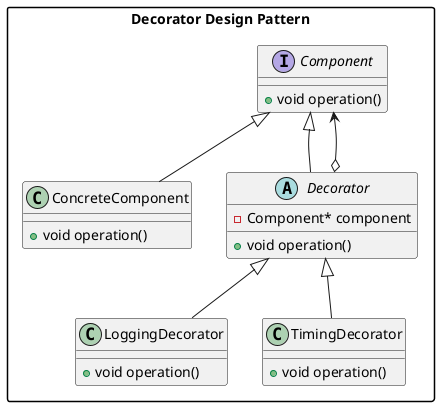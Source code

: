 @startuml DeocratorPattern

skinparam packageStyle rectangle

package "Decorator Design Pattern" {
    interface Component {
        +void operation()
    }

    class ConcreteComponent {
        +void operation()
    }

    abstract class Decorator {
        -Component* component
        +void operation()
    }

    class LoggingDecorator {
        +void operation()
    }

    class TimingDecorator {
        +void operation()
    }

    Component <|-- ConcreteComponent
    Component <|-- Decorator
    Decorator <|-- LoggingDecorator
    Decorator <|-- TimingDecorator
    Decorator o--> Component
}

@enduml

